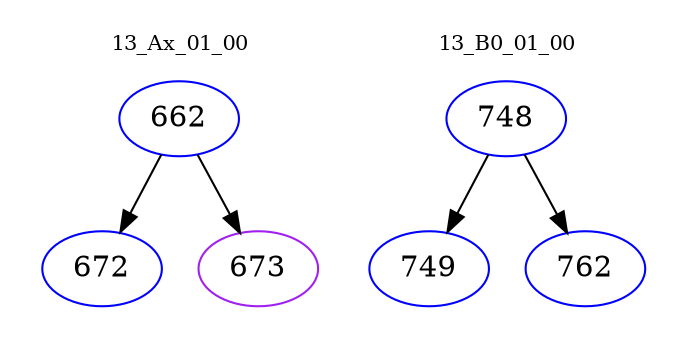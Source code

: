 digraph{
subgraph cluster_0 {
color = white
label = "13_Ax_01_00";
fontsize=10;
T0_662 [label="662", color="blue"]
T0_662 -> T0_672 [color="black"]
T0_672 [label="672", color="blue"]
T0_662 -> T0_673 [color="black"]
T0_673 [label="673", color="purple"]
}
subgraph cluster_1 {
color = white
label = "13_B0_01_00";
fontsize=10;
T1_748 [label="748", color="blue"]
T1_748 -> T1_749 [color="black"]
T1_749 [label="749", color="blue"]
T1_748 -> T1_762 [color="black"]
T1_762 [label="762", color="blue"]
}
}
